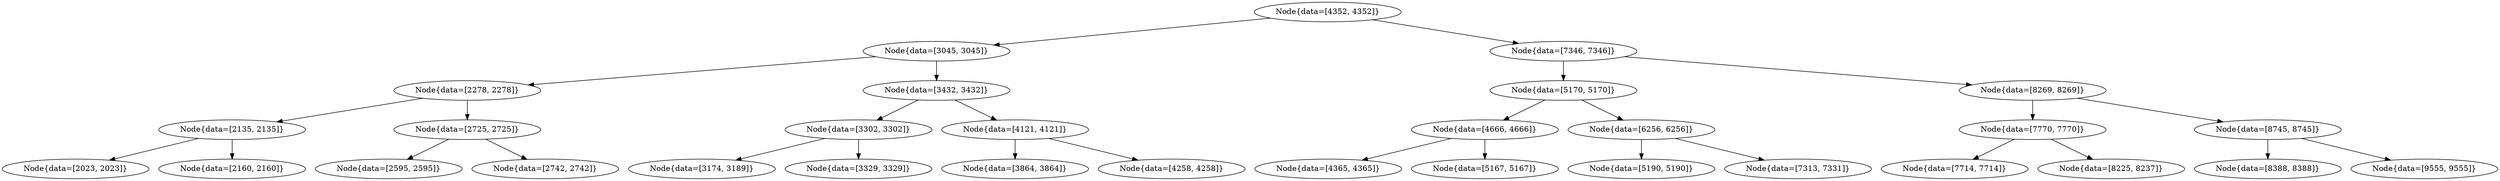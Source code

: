 digraph G{
623545006 [label="Node{data=[4352, 4352]}"]
623545006 -> 1028538462
1028538462 [label="Node{data=[3045, 3045]}"]
1028538462 -> 5563134
5563134 [label="Node{data=[2278, 2278]}"]
5563134 -> 1888952688
1888952688 [label="Node{data=[2135, 2135]}"]
1888952688 -> 18459190
18459190 [label="Node{data=[2023, 2023]}"]
1888952688 -> 1310344955
1310344955 [label="Node{data=[2160, 2160]}"]
5563134 -> 1778257620
1778257620 [label="Node{data=[2725, 2725]}"]
1778257620 -> 548093498
548093498 [label="Node{data=[2595, 2595]}"]
1778257620 -> 1823438851
1823438851 [label="Node{data=[2742, 2742]}"]
1028538462 -> 1889457907
1889457907 [label="Node{data=[3432, 3432]}"]
1889457907 -> 1771040410
1771040410 [label="Node{data=[3302, 3302]}"]
1771040410 -> 271341439
271341439 [label="Node{data=[3174, 3189]}"]
1771040410 -> 131353113
131353113 [label="Node{data=[3329, 3329]}"]
1889457907 -> 33238366
33238366 [label="Node{data=[4121, 4121]}"]
33238366 -> 387377349
387377349 [label="Node{data=[3864, 3864]}"]
33238366 -> 1702089463
1702089463 [label="Node{data=[4258, 4258]}"]
623545006 -> 1079167170
1079167170 [label="Node{data=[7346, 7346]}"]
1079167170 -> 404458571
404458571 [label="Node{data=[5170, 5170]}"]
404458571 -> 954928973
954928973 [label="Node{data=[4666, 4666]}"]
954928973 -> 1131710157
1131710157 [label="Node{data=[4365, 4365]}"]
954928973 -> 364266169
364266169 [label="Node{data=[5167, 5167]}"]
404458571 -> 1368128912
1368128912 [label="Node{data=[6256, 6256]}"]
1368128912 -> 830083467
830083467 [label="Node{data=[5190, 5190]}"]
1368128912 -> 1457499015
1457499015 [label="Node{data=[7313, 7331]}"]
1079167170 -> 1901824111
1901824111 [label="Node{data=[8269, 8269]}"]
1901824111 -> 2142411945
2142411945 [label="Node{data=[7770, 7770]}"]
2142411945 -> 505756829
505756829 [label="Node{data=[7714, 7714]}"]
2142411945 -> 890060621
890060621 [label="Node{data=[8225, 8237]}"]
1901824111 -> 414765427
414765427 [label="Node{data=[8745, 8745]}"]
414765427 -> 1938047257
1938047257 [label="Node{data=[8388, 8388]}"]
414765427 -> 1156729376
1156729376 [label="Node{data=[9555, 9555]}"]
}